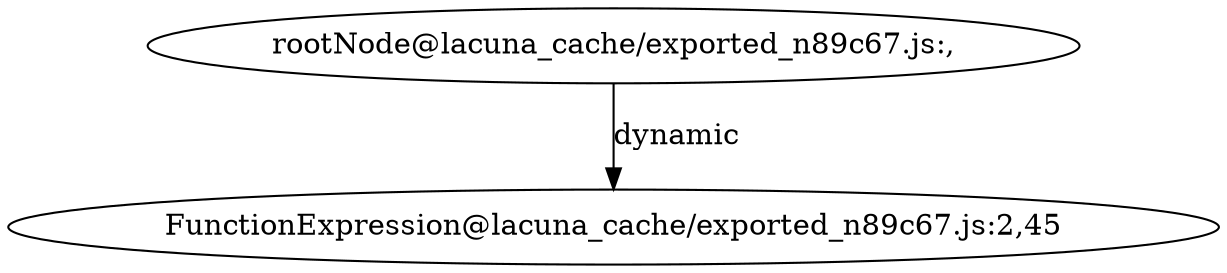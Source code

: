 digraph lacunaCG {
 "rootNode@lacuna_cache/exported_n89c67.js:," -> "FunctionExpression@lacuna_cache/exported_n89c67.js:2,45" [label="dynamic" ];
 }